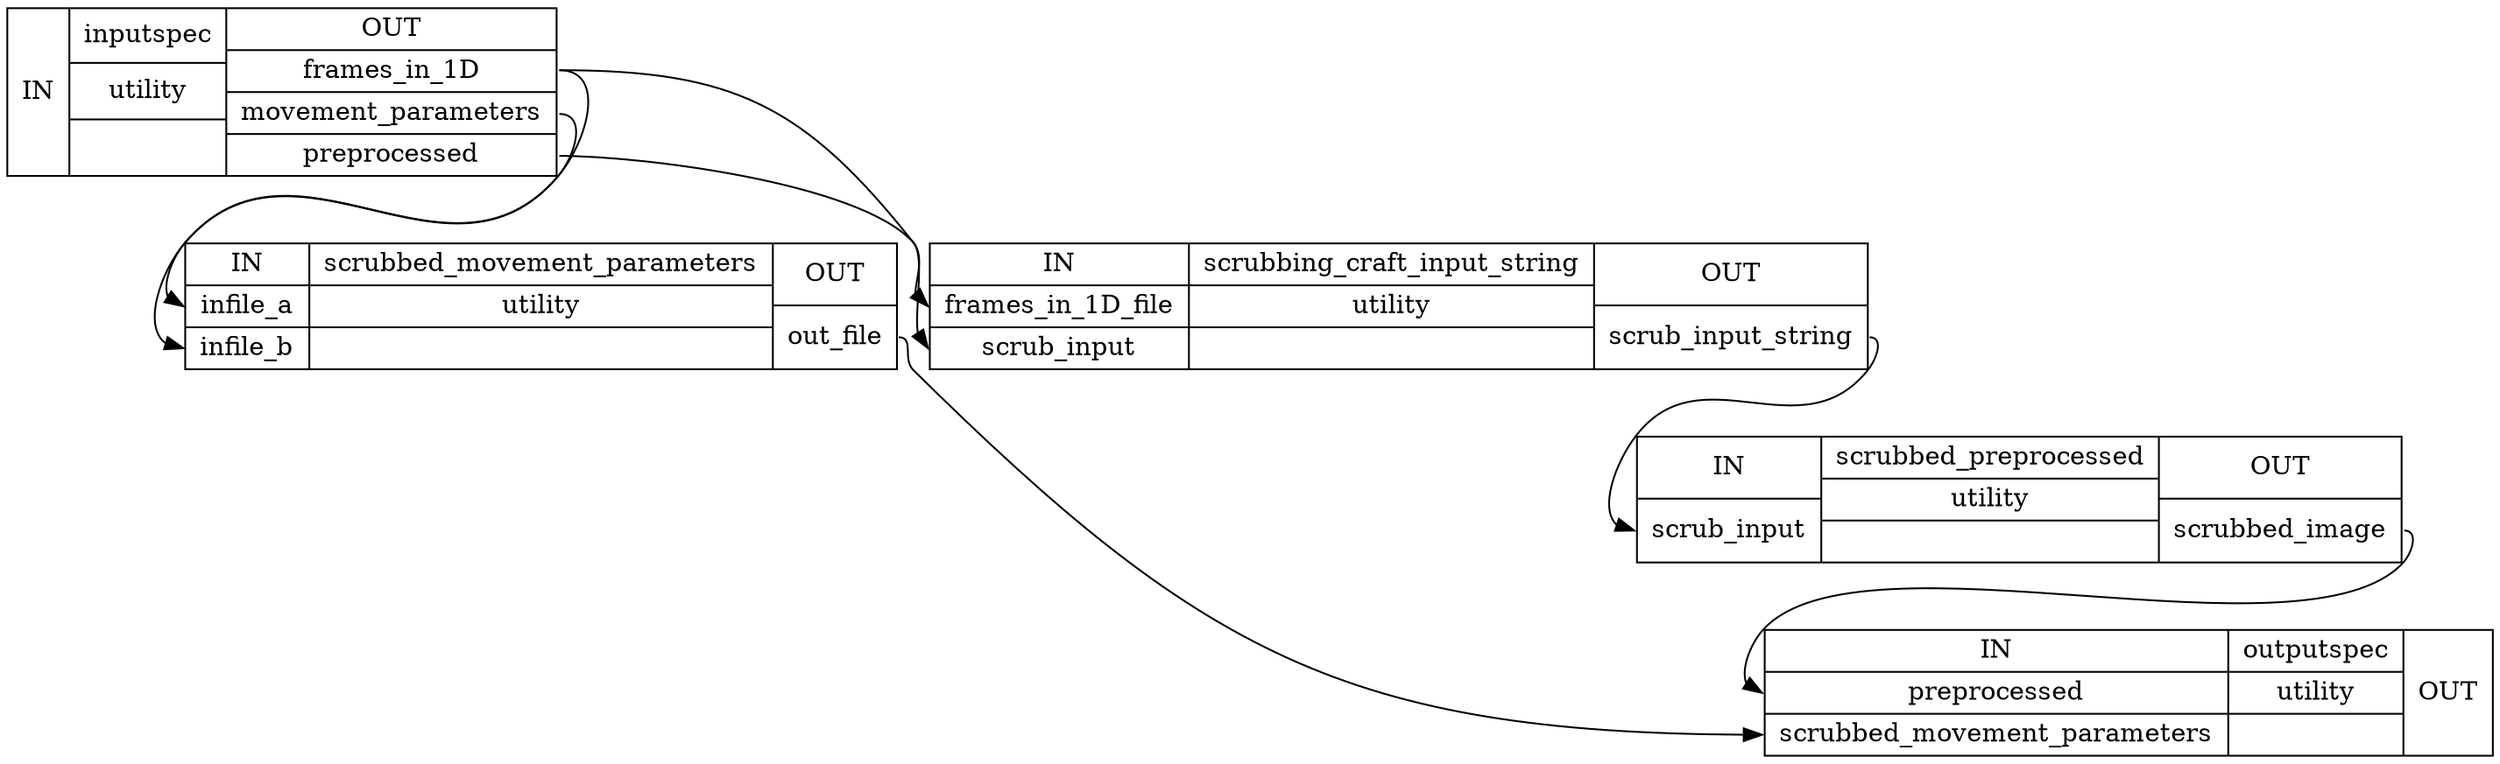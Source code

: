 digraph structs {
node [shape=record];
scrubbinginputspec [label="{IN}|{ inputspec | utility |  }|{OUT|<outframesin1D> frames_in_1D|<outmovementparameters> movement_parameters|<outpreprocessed> preprocessed}"];
scrubbingscrubbed_movement_parameters [label="{IN|<ininfilea> infile_a|<ininfileb> infile_b}|{ scrubbed_movement_parameters | utility |  }|{OUT|<outoutfile> out_file}"];
scrubbingscrubbing_craft_input_string [label="{IN|<inframesin1Dfile> frames_in_1D_file|<inscrubinput> scrub_input}|{ scrubbing_craft_input_string | utility |  }|{OUT|<outscrubinputstring> scrub_input_string}"];
scrubbingscrubbed_preprocessed [label="{IN|<inscrubinput> scrub_input}|{ scrubbed_preprocessed | utility |  }|{OUT|<outscrubbedimage> scrubbed_image}"];
scrubbingoutputspec [label="{IN|<inpreprocessed> preprocessed|<inscrubbedmovementparameters> scrubbed_movement_parameters}|{ outputspec | utility |  }|{OUT}"];
scrubbinginputspec:outframesin1D:e -> scrubbingscrubbed_movement_parameters:ininfilea:w;
scrubbinginputspec:outframesin1D:e -> scrubbingscrubbing_craft_input_string:inframesin1Dfile:w;
scrubbinginputspec:outmovementparameters:e -> scrubbingscrubbed_movement_parameters:ininfileb:w;
scrubbinginputspec:outpreprocessed:e -> scrubbingscrubbing_craft_input_string:inscrubinput:w;
scrubbingscrubbed_movement_parameters:outoutfile:e -> scrubbingoutputspec:inscrubbedmovementparameters:w;
scrubbingscrubbed_preprocessed:outscrubbedimage:e -> scrubbingoutputspec:inpreprocessed:w;
scrubbingscrubbing_craft_input_string:outscrubinputstring:e -> scrubbingscrubbed_preprocessed:inscrubinput:w;
}